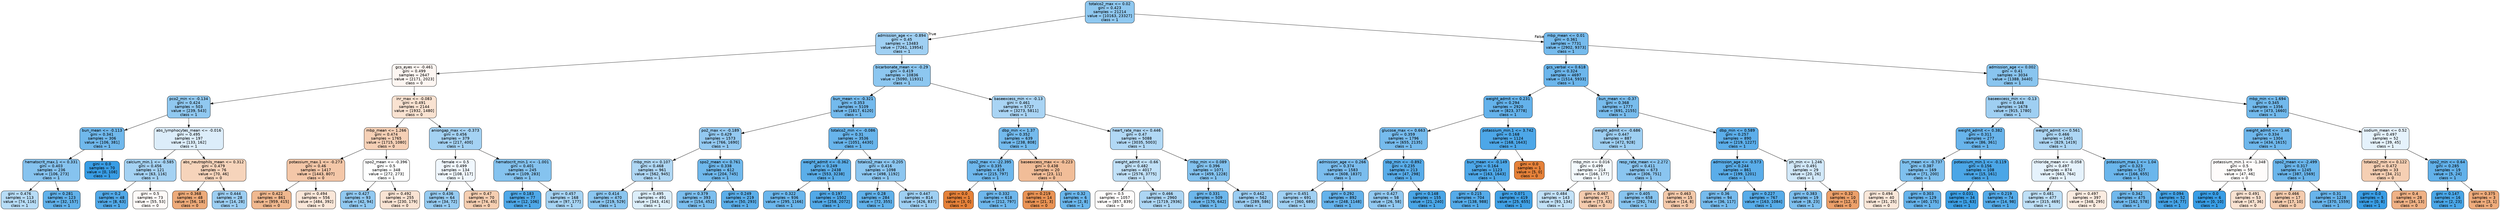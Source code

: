 digraph Tree {
node [shape=box, style="filled, rounded", color="black", fontname="helvetica"] ;
edge [fontname="helvetica"] ;
0 [label="totalco2_max <= 0.02\ngini = 0.423\nsamples = 21214\nvalue = [10163, 23327]\nclass = 1", fillcolor="#8fc8f0"] ;
1 [label="admission_age <= -0.894\ngini = 0.45\nsamples = 13483\nvalue = [7261, 13954]\nclass = 1", fillcolor="#a0d0f3"] ;
0 -> 1 [labeldistance=2.5, labelangle=45, headlabel="True"] ;
2 [label="gcs_eyes <= -0.461\ngini = 0.499\nsamples = 2647\nvalue = [2171, 2023]\nclass = 0", fillcolor="#fdf6f2"] ;
1 -> 2 ;
3 [label="pco2_min <= -0.134\ngini = 0.424\nsamples = 503\nvalue = [239, 543]\nclass = 1", fillcolor="#90c8f0"] ;
2 -> 3 ;
4 [label="bun_mean <= -0.113\ngini = 0.341\nsamples = 306\nvalue = [106, 381]\nclass = 1", fillcolor="#70b8ec"] ;
3 -> 4 ;
5 [label="hematocrit_max.1 <= 0.331\ngini = 0.403\nsamples = 236\nvalue = [106, 273]\nclass = 1", fillcolor="#86c3ef"] ;
4 -> 5 ;
6 [label="gini = 0.476\nsamples = 113\nvalue = [74, 116]\nclass = 1", fillcolor="#b7dcf6"] ;
5 -> 6 ;
7 [label="gini = 0.281\nsamples = 123\nvalue = [32, 157]\nclass = 1", fillcolor="#61b1ea"] ;
5 -> 7 ;
8 [label="gini = 0.0\nsamples = 70\nvalue = [0, 108]\nclass = 1", fillcolor="#399de5"] ;
4 -> 8 ;
9 [label="abs_lymphocytes_mean <= -0.016\ngini = 0.495\nsamples = 197\nvalue = [133, 162]\nclass = 1", fillcolor="#dcedfa"] ;
3 -> 9 ;
10 [label="calcium_min.1 <= -0.585\ngini = 0.456\nsamples = 121\nvalue = [63, 116]\nclass = 1", fillcolor="#a5d2f3"] ;
9 -> 10 ;
11 [label="gini = 0.2\nsamples = 48\nvalue = [8, 63]\nclass = 1", fillcolor="#52a9e8"] ;
10 -> 11 ;
12 [label="gini = 0.5\nsamples = 73\nvalue = [55, 53]\nclass = 0", fillcolor="#fefaf8"] ;
10 -> 12 ;
13 [label="abs_neutrophils_mean <= 0.312\ngini = 0.479\nsamples = 76\nvalue = [70, 46]\nclass = 0", fillcolor="#f6d4bb"] ;
9 -> 13 ;
14 [label="gini = 0.368\nsamples = 48\nvalue = [56, 18]\nclass = 0", fillcolor="#edaa79"] ;
13 -> 14 ;
15 [label="gini = 0.444\nsamples = 28\nvalue = [14, 28]\nclass = 1", fillcolor="#9ccef2"] ;
13 -> 15 ;
16 [label="inr_max <= -0.083\ngini = 0.491\nsamples = 2144\nvalue = [1932, 1480]\nclass = 0", fillcolor="#f9e2d1"] ;
2 -> 16 ;
17 [label="mbp_mean <= 1.266\ngini = 0.474\nsamples = 1765\nvalue = [1715, 1080]\nclass = 0", fillcolor="#f5d0b6"] ;
16 -> 17 ;
18 [label="potassium_max.1 <= -0.273\ngini = 0.46\nsamples = 1417\nvalue = [1443, 807]\nclass = 0", fillcolor="#f4c7a8"] ;
17 -> 18 ;
19 [label="gini = 0.422\nsamples = 861\nvalue = [959, 415]\nclass = 0", fillcolor="#f0b88f"] ;
18 -> 19 ;
20 [label="gini = 0.494\nsamples = 556\nvalue = [484, 392]\nclass = 0", fillcolor="#fae7d9"] ;
18 -> 20 ;
21 [label="spo2_mean <= -0.396\ngini = 0.5\nsamples = 348\nvalue = [272, 273]\nclass = 1", fillcolor="#feffff"] ;
17 -> 21 ;
22 [label="gini = 0.427\nsamples = 93\nvalue = [42, 94]\nclass = 1", fillcolor="#91c9f1"] ;
21 -> 22 ;
23 [label="gini = 0.492\nsamples = 255\nvalue = [230, 179]\nclass = 0", fillcolor="#f9e3d3"] ;
21 -> 23 ;
24 [label="aniongap_max <= -0.373\ngini = 0.456\nsamples = 379\nvalue = [217, 400]\nclass = 1", fillcolor="#a4d2f3"] ;
16 -> 24 ;
25 [label="female <= 0.5\ngini = 0.499\nsamples = 134\nvalue = [108, 117]\nclass = 1", fillcolor="#f0f7fd"] ;
24 -> 25 ;
26 [label="gini = 0.436\nsamples = 64\nvalue = [34, 72]\nclass = 1", fillcolor="#96cbf1"] ;
25 -> 26 ;
27 [label="gini = 0.47\nsamples = 70\nvalue = [74, 45]\nclass = 0", fillcolor="#f5ceb1"] ;
25 -> 27 ;
28 [label="hematocrit_min.1 <= -1.001\ngini = 0.401\nsamples = 245\nvalue = [109, 283]\nclass = 1", fillcolor="#85c3ef"] ;
24 -> 28 ;
29 [label="gini = 0.183\nsamples = 77\nvalue = [12, 106]\nclass = 1", fillcolor="#4fa8e8"] ;
28 -> 29 ;
30 [label="gini = 0.457\nsamples = 168\nvalue = [97, 177]\nclass = 1", fillcolor="#a6d3f3"] ;
28 -> 30 ;
31 [label="bicarbonate_mean <= -0.29\ngini = 0.419\nsamples = 10836\nvalue = [5090, 11931]\nclass = 1", fillcolor="#8dc7f0"] ;
1 -> 31 ;
32 [label="bun_mean <= -0.321\ngini = 0.353\nsamples = 5109\nvalue = [1817, 6120]\nclass = 1", fillcolor="#74baed"] ;
31 -> 32 ;
33 [label="po2_max <= -0.189\ngini = 0.429\nsamples = 1573\nvalue = [766, 1690]\nclass = 1", fillcolor="#93c9f1"] ;
32 -> 33 ;
34 [label="mbp_min <= 0.107\ngini = 0.468\nsamples = 961\nvalue = [562, 945]\nclass = 1", fillcolor="#afd7f4"] ;
33 -> 34 ;
35 [label="gini = 0.414\nsamples = 470\nvalue = [219, 529]\nclass = 1", fillcolor="#8bc6f0"] ;
34 -> 35 ;
36 [label="gini = 0.495\nsamples = 491\nvalue = [343, 416]\nclass = 1", fillcolor="#dceefa"] ;
34 -> 36 ;
37 [label="spo2_mean <= 0.761\ngini = 0.338\nsamples = 612\nvalue = [204, 745]\nclass = 1", fillcolor="#6fb8ec"] ;
33 -> 37 ;
38 [label="gini = 0.379\nsamples = 393\nvalue = [154, 452]\nclass = 1", fillcolor="#7cbeee"] ;
37 -> 38 ;
39 [label="gini = 0.249\nsamples = 219\nvalue = [50, 293]\nclass = 1", fillcolor="#5baee9"] ;
37 -> 39 ;
40 [label="totalco2_min <= -0.086\ngini = 0.31\nsamples = 3536\nvalue = [1051, 4430]\nclass = 1", fillcolor="#68b4eb"] ;
32 -> 40 ;
41 [label="weight_admit <= -0.362\ngini = 0.249\nsamples = 2438\nvalue = [553, 3238]\nclass = 1", fillcolor="#5baee9"] ;
40 -> 41 ;
42 [label="gini = 0.322\nsamples = 936\nvalue = [295, 1166]\nclass = 1", fillcolor="#6bb6ec"] ;
41 -> 42 ;
43 [label="gini = 0.197\nsamples = 1502\nvalue = [258, 2072]\nclass = 1", fillcolor="#52a9e8"] ;
41 -> 43 ;
44 [label="totalco2_max <= -0.205\ngini = 0.416\nsamples = 1098\nvalue = [498, 1192]\nclass = 1", fillcolor="#8cc6f0"] ;
40 -> 44 ;
45 [label="gini = 0.28\nsamples = 284\nvalue = [72, 355]\nclass = 1", fillcolor="#61b1ea"] ;
44 -> 45 ;
46 [label="gini = 0.447\nsamples = 814\nvalue = [426, 837]\nclass = 1", fillcolor="#9ecff2"] ;
44 -> 46 ;
47 [label="baseexcess_min <= -0.13\ngini = 0.461\nsamples = 5727\nvalue = [3273, 5811]\nclass = 1", fillcolor="#a9d4f4"] ;
31 -> 47 ;
48 [label="dbp_min <= 1.37\ngini = 0.352\nsamples = 639\nvalue = [238, 808]\nclass = 1", fillcolor="#73baed"] ;
47 -> 48 ;
49 [label="spo2_max <= -22.395\ngini = 0.335\nsamples = 619\nvalue = [215, 797]\nclass = 1", fillcolor="#6eb7ec"] ;
48 -> 49 ;
50 [label="gini = 0.0\nsamples = 1\nvalue = [3, 0]\nclass = 0", fillcolor="#e58139"] ;
49 -> 50 ;
51 [label="gini = 0.332\nsamples = 618\nvalue = [212, 797]\nclass = 1", fillcolor="#6eb7ec"] ;
49 -> 51 ;
52 [label="baseexcess_max <= -0.223\ngini = 0.438\nsamples = 20\nvalue = [23, 11]\nclass = 0", fillcolor="#f1bd98"] ;
48 -> 52 ;
53 [label="gini = 0.219\nsamples = 14\nvalue = [21, 3]\nclass = 0", fillcolor="#e99355"] ;
52 -> 53 ;
54 [label="gini = 0.32\nsamples = 6\nvalue = [2, 8]\nclass = 1", fillcolor="#6ab6ec"] ;
52 -> 54 ;
55 [label="heart_rate_max <= 0.446\ngini = 0.47\nsamples = 5088\nvalue = [3035, 5003]\nclass = 1", fillcolor="#b1d8f5"] ;
47 -> 55 ;
56 [label="weight_admit <= -0.66\ngini = 0.482\nsamples = 4017\nvalue = [2576, 3775]\nclass = 1", fillcolor="#c0e0f7"] ;
55 -> 56 ;
57 [label="gini = 0.5\nsamples = 1057\nvalue = [857, 839]\nclass = 0", fillcolor="#fefcfb"] ;
56 -> 57 ;
58 [label="gini = 0.466\nsamples = 2960\nvalue = [1719, 2936]\nclass = 1", fillcolor="#add6f4"] ;
56 -> 58 ;
59 [label="mbp_min <= 0.089\ngini = 0.396\nsamples = 1071\nvalue = [459, 1228]\nclass = 1", fillcolor="#83c2ef"] ;
55 -> 59 ;
60 [label="gini = 0.331\nsamples = 509\nvalue = [170, 642]\nclass = 1", fillcolor="#6db7ec"] ;
59 -> 60 ;
61 [label="gini = 0.442\nsamples = 562\nvalue = [289, 586]\nclass = 1", fillcolor="#9bcdf2"] ;
59 -> 61 ;
62 [label="mbp_mean <= 0.01\ngini = 0.361\nsamples = 7731\nvalue = [2902, 9373]\nclass = 1", fillcolor="#76bbed"] ;
0 -> 62 [labeldistance=2.5, labelangle=-45, headlabel="False"] ;
63 [label="gcs_verbal <= 0.618\ngini = 0.324\nsamples = 4697\nvalue = [1514, 5933]\nclass = 1", fillcolor="#6cb6ec"] ;
62 -> 63 ;
64 [label="weight_admit <= 0.231\ngini = 0.294\nsamples = 2920\nvalue = [823, 3778]\nclass = 1", fillcolor="#64b2eb"] ;
63 -> 64 ;
65 [label="glucose_max <= 0.663\ngini = 0.359\nsamples = 1796\nvalue = [655, 2135]\nclass = 1", fillcolor="#76bbed"] ;
64 -> 65 ;
66 [label="admission_age <= 0.266\ngini = 0.374\nsamples = 1583\nvalue = [608, 1837]\nclass = 1", fillcolor="#7bbdee"] ;
65 -> 66 ;
67 [label="gini = 0.451\nsamples = 691\nvalue = [360, 689]\nclass = 1", fillcolor="#a0d0f3"] ;
66 -> 67 ;
68 [label="gini = 0.292\nsamples = 892\nvalue = [248, 1148]\nclass = 1", fillcolor="#64b2eb"] ;
66 -> 68 ;
69 [label="sbp_min <= -0.892\ngini = 0.235\nsamples = 213\nvalue = [47, 298]\nclass = 1", fillcolor="#58ace9"] ;
65 -> 69 ;
70 [label="gini = 0.427\nsamples = 58\nvalue = [26, 58]\nclass = 1", fillcolor="#92c9f1"] ;
69 -> 70 ;
71 [label="gini = 0.148\nsamples = 155\nvalue = [21, 240]\nclass = 1", fillcolor="#4aa6e7"] ;
69 -> 71 ;
72 [label="potassium_min.1 <= 3.742\ngini = 0.168\nsamples = 1124\nvalue = [168, 1643]\nclass = 1", fillcolor="#4da7e8"] ;
64 -> 72 ;
73 [label="bun_mean <= -0.149\ngini = 0.164\nsamples = 1123\nvalue = [163, 1643]\nclass = 1", fillcolor="#4da7e8"] ;
72 -> 73 ;
74 [label="gini = 0.215\nsamples = 704\nvalue = [138, 988]\nclass = 1", fillcolor="#55abe9"] ;
73 -> 74 ;
75 [label="gini = 0.071\nsamples = 419\nvalue = [25, 655]\nclass = 1", fillcolor="#41a1e6"] ;
73 -> 75 ;
76 [label="gini = 0.0\nsamples = 1\nvalue = [5, 0]\nclass = 0", fillcolor="#e58139"] ;
72 -> 76 ;
77 [label="bun_mean <= -0.37\ngini = 0.368\nsamples = 1777\nvalue = [691, 2155]\nclass = 1", fillcolor="#78bced"] ;
63 -> 77 ;
78 [label="weight_admit <= -0.686\ngini = 0.447\nsamples = 887\nvalue = [472, 928]\nclass = 1", fillcolor="#9ecff2"] ;
77 -> 78 ;
79 [label="mbp_min <= 0.016\ngini = 0.499\nsamples = 214\nvalue = [166, 177]\nclass = 1", fillcolor="#f3f9fd"] ;
78 -> 79 ;
80 [label="gini = 0.484\nsamples = 143\nvalue = [93, 134]\nclass = 1", fillcolor="#c2e1f7"] ;
79 -> 80 ;
81 [label="gini = 0.467\nsamples = 71\nvalue = [73, 43]\nclass = 0", fillcolor="#f4cbae"] ;
79 -> 81 ;
82 [label="resp_rate_mean <= 2.272\ngini = 0.411\nsamples = 673\nvalue = [306, 751]\nclass = 1", fillcolor="#8ac5f0"] ;
78 -> 82 ;
83 [label="gini = 0.405\nsamples = 658\nvalue = [292, 743]\nclass = 1", fillcolor="#87c4ef"] ;
82 -> 83 ;
84 [label="gini = 0.463\nsamples = 15\nvalue = [14, 8]\nclass = 0", fillcolor="#f4c9aa"] ;
82 -> 84 ;
85 [label="dbp_min <= 0.589\ngini = 0.257\nsamples = 890\nvalue = [219, 1227]\nclass = 1", fillcolor="#5caeea"] ;
77 -> 85 ;
86 [label="admission_age <= -0.573\ngini = 0.244\nsamples = 861\nvalue = [199, 1201]\nclass = 1", fillcolor="#5aade9"] ;
85 -> 86 ;
87 [label="gini = 0.36\nsamples = 94\nvalue = [36, 117]\nclass = 1", fillcolor="#76bbed"] ;
86 -> 87 ;
88 [label="gini = 0.227\nsamples = 767\nvalue = [163, 1084]\nclass = 1", fillcolor="#57ace9"] ;
86 -> 88 ;
89 [label="ph_min <= 1.246\ngini = 0.491\nsamples = 29\nvalue = [20, 26]\nclass = 1", fillcolor="#d1e8f9"] ;
85 -> 89 ;
90 [label="gini = 0.383\nsamples = 19\nvalue = [8, 23]\nclass = 1", fillcolor="#7ebfee"] ;
89 -> 90 ;
91 [label="gini = 0.32\nsamples = 10\nvalue = [12, 3]\nclass = 0", fillcolor="#eca06a"] ;
89 -> 91 ;
92 [label="admission_age <= 0.002\ngini = 0.41\nsamples = 3034\nvalue = [1388, 3440]\nclass = 1", fillcolor="#89c5ef"] ;
62 -> 92 ;
93 [label="baseexcess_min <= -0.13\ngini = 0.448\nsamples = 1678\nvalue = [915, 1780]\nclass = 1", fillcolor="#9fcff2"] ;
92 -> 93 ;
94 [label="weight_admit <= 0.382\ngini = 0.311\nsamples = 277\nvalue = [86, 361]\nclass = 1", fillcolor="#68b4eb"] ;
93 -> 94 ;
95 [label="bun_mean <= -0.737\ngini = 0.387\nsamples = 169\nvalue = [71, 200]\nclass = 1", fillcolor="#7fc0ee"] ;
94 -> 95 ;
96 [label="gini = 0.494\nsamples = 40\nvalue = [31, 25]\nclass = 0", fillcolor="#fae7d9"] ;
95 -> 96 ;
97 [label="gini = 0.303\nsamples = 129\nvalue = [40, 175]\nclass = 1", fillcolor="#66b3eb"] ;
95 -> 97 ;
98 [label="potassium_min.1 <= -0.119\ngini = 0.156\nsamples = 108\nvalue = [15, 161]\nclass = 1", fillcolor="#4ba6e7"] ;
94 -> 98 ;
99 [label="gini = 0.031\nsamples = 34\nvalue = [1, 63]\nclass = 1", fillcolor="#3c9fe5"] ;
98 -> 99 ;
100 [label="gini = 0.219\nsamples = 74\nvalue = [14, 98]\nclass = 1", fillcolor="#55abe9"] ;
98 -> 100 ;
101 [label="weight_admit <= 0.561\ngini = 0.466\nsamples = 1401\nvalue = [829, 1419]\nclass = 1", fillcolor="#add6f4"] ;
93 -> 101 ;
102 [label="chloride_mean <= -0.058\ngini = 0.497\nsamples = 874\nvalue = [663, 764]\nclass = 1", fillcolor="#e5f2fc"] ;
101 -> 102 ;
103 [label="gini = 0.481\nsamples = 477\nvalue = [315, 469]\nclass = 1", fillcolor="#bedff6"] ;
102 -> 103 ;
104 [label="gini = 0.497\nsamples = 397\nvalue = [348, 295]\nclass = 0", fillcolor="#fbece1"] ;
102 -> 104 ;
105 [label="potassium_max.1 <= 1.04\ngini = 0.323\nsamples = 527\nvalue = [166, 655]\nclass = 1", fillcolor="#6bb6ec"] ;
101 -> 105 ;
106 [label="gini = 0.342\nsamples = 475\nvalue = [162, 578]\nclass = 1", fillcolor="#70b8ec"] ;
105 -> 106 ;
107 [label="gini = 0.094\nsamples = 52\nvalue = [4, 77]\nclass = 1", fillcolor="#43a2e6"] ;
105 -> 107 ;
108 [label="mbp_min <= 1.694\ngini = 0.345\nsamples = 1356\nvalue = [473, 1660]\nclass = 1", fillcolor="#71b9ec"] ;
92 -> 108 ;
109 [label="weight_admit <= -1.46\ngini = 0.334\nsamples = 1304\nvalue = [434, 1615]\nclass = 1", fillcolor="#6eb7ec"] ;
108 -> 109 ;
110 [label="potassium_min.1 <= -1.348\ngini = 0.5\nsamples = 59\nvalue = [47, 46]\nclass = 0", fillcolor="#fefcfb"] ;
109 -> 110 ;
111 [label="gini = 0.0\nsamples = 6\nvalue = [0, 10]\nclass = 1", fillcolor="#399de5"] ;
110 -> 111 ;
112 [label="gini = 0.491\nsamples = 53\nvalue = [47, 36]\nclass = 0", fillcolor="#f9e2d1"] ;
110 -> 112 ;
113 [label="spo2_mean <= -2.499\ngini = 0.317\nsamples = 1245\nvalue = [387, 1569]\nclass = 1", fillcolor="#6ab5eb"] ;
109 -> 113 ;
114 [label="gini = 0.466\nsamples = 17\nvalue = [17, 10]\nclass = 0", fillcolor="#f4cbad"] ;
113 -> 114 ;
115 [label="gini = 0.31\nsamples = 1228\nvalue = [370, 1559]\nclass = 1", fillcolor="#68b4eb"] ;
113 -> 115 ;
116 [label="sodium_mean <= 0.52\ngini = 0.497\nsamples = 52\nvalue = [39, 45]\nclass = 1", fillcolor="#e5f2fc"] ;
108 -> 116 ;
117 [label="totalco2_min <= 0.122\ngini = 0.472\nsamples = 33\nvalue = [34, 21]\nclass = 0", fillcolor="#f5cfb3"] ;
116 -> 117 ;
118 [label="gini = 0.0\nsamples = 5\nvalue = [0, 8]\nclass = 1", fillcolor="#399de5"] ;
117 -> 118 ;
119 [label="gini = 0.4\nsamples = 28\nvalue = [34, 13]\nclass = 0", fillcolor="#efb185"] ;
117 -> 119 ;
120 [label="spo2_min <= 0.64\ngini = 0.285\nsamples = 19\nvalue = [5, 24]\nclass = 1", fillcolor="#62b1ea"] ;
116 -> 120 ;
121 [label="gini = 0.147\nsamples = 16\nvalue = [2, 23]\nclass = 1", fillcolor="#4aa6e7"] ;
120 -> 121 ;
122 [label="gini = 0.375\nsamples = 3\nvalue = [3, 1]\nclass = 0", fillcolor="#eeab7b"] ;
120 -> 122 ;
}